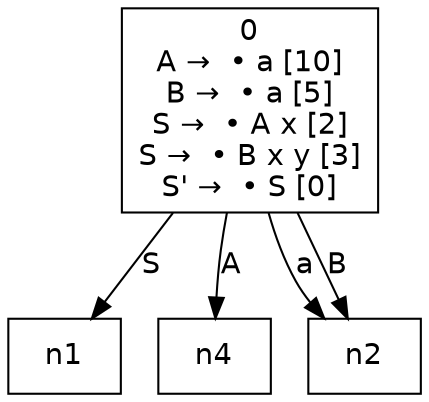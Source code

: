 digraph d{
node [fontname=Helvetica,shape=box];
edge [fontname=Helvetica];
n0 [label=<0<br />A →  • a [10]<br />B →  • a [5]<br />S →  • A x [2]<br />S →  • B x y [3]<br />S' →  • S [0]>];
n0 -> n1 [label="S"];
n0 -> n4 [label="A"];
n0 -> n2 [label="a"];
n0 -> n2 [label="B"];
}